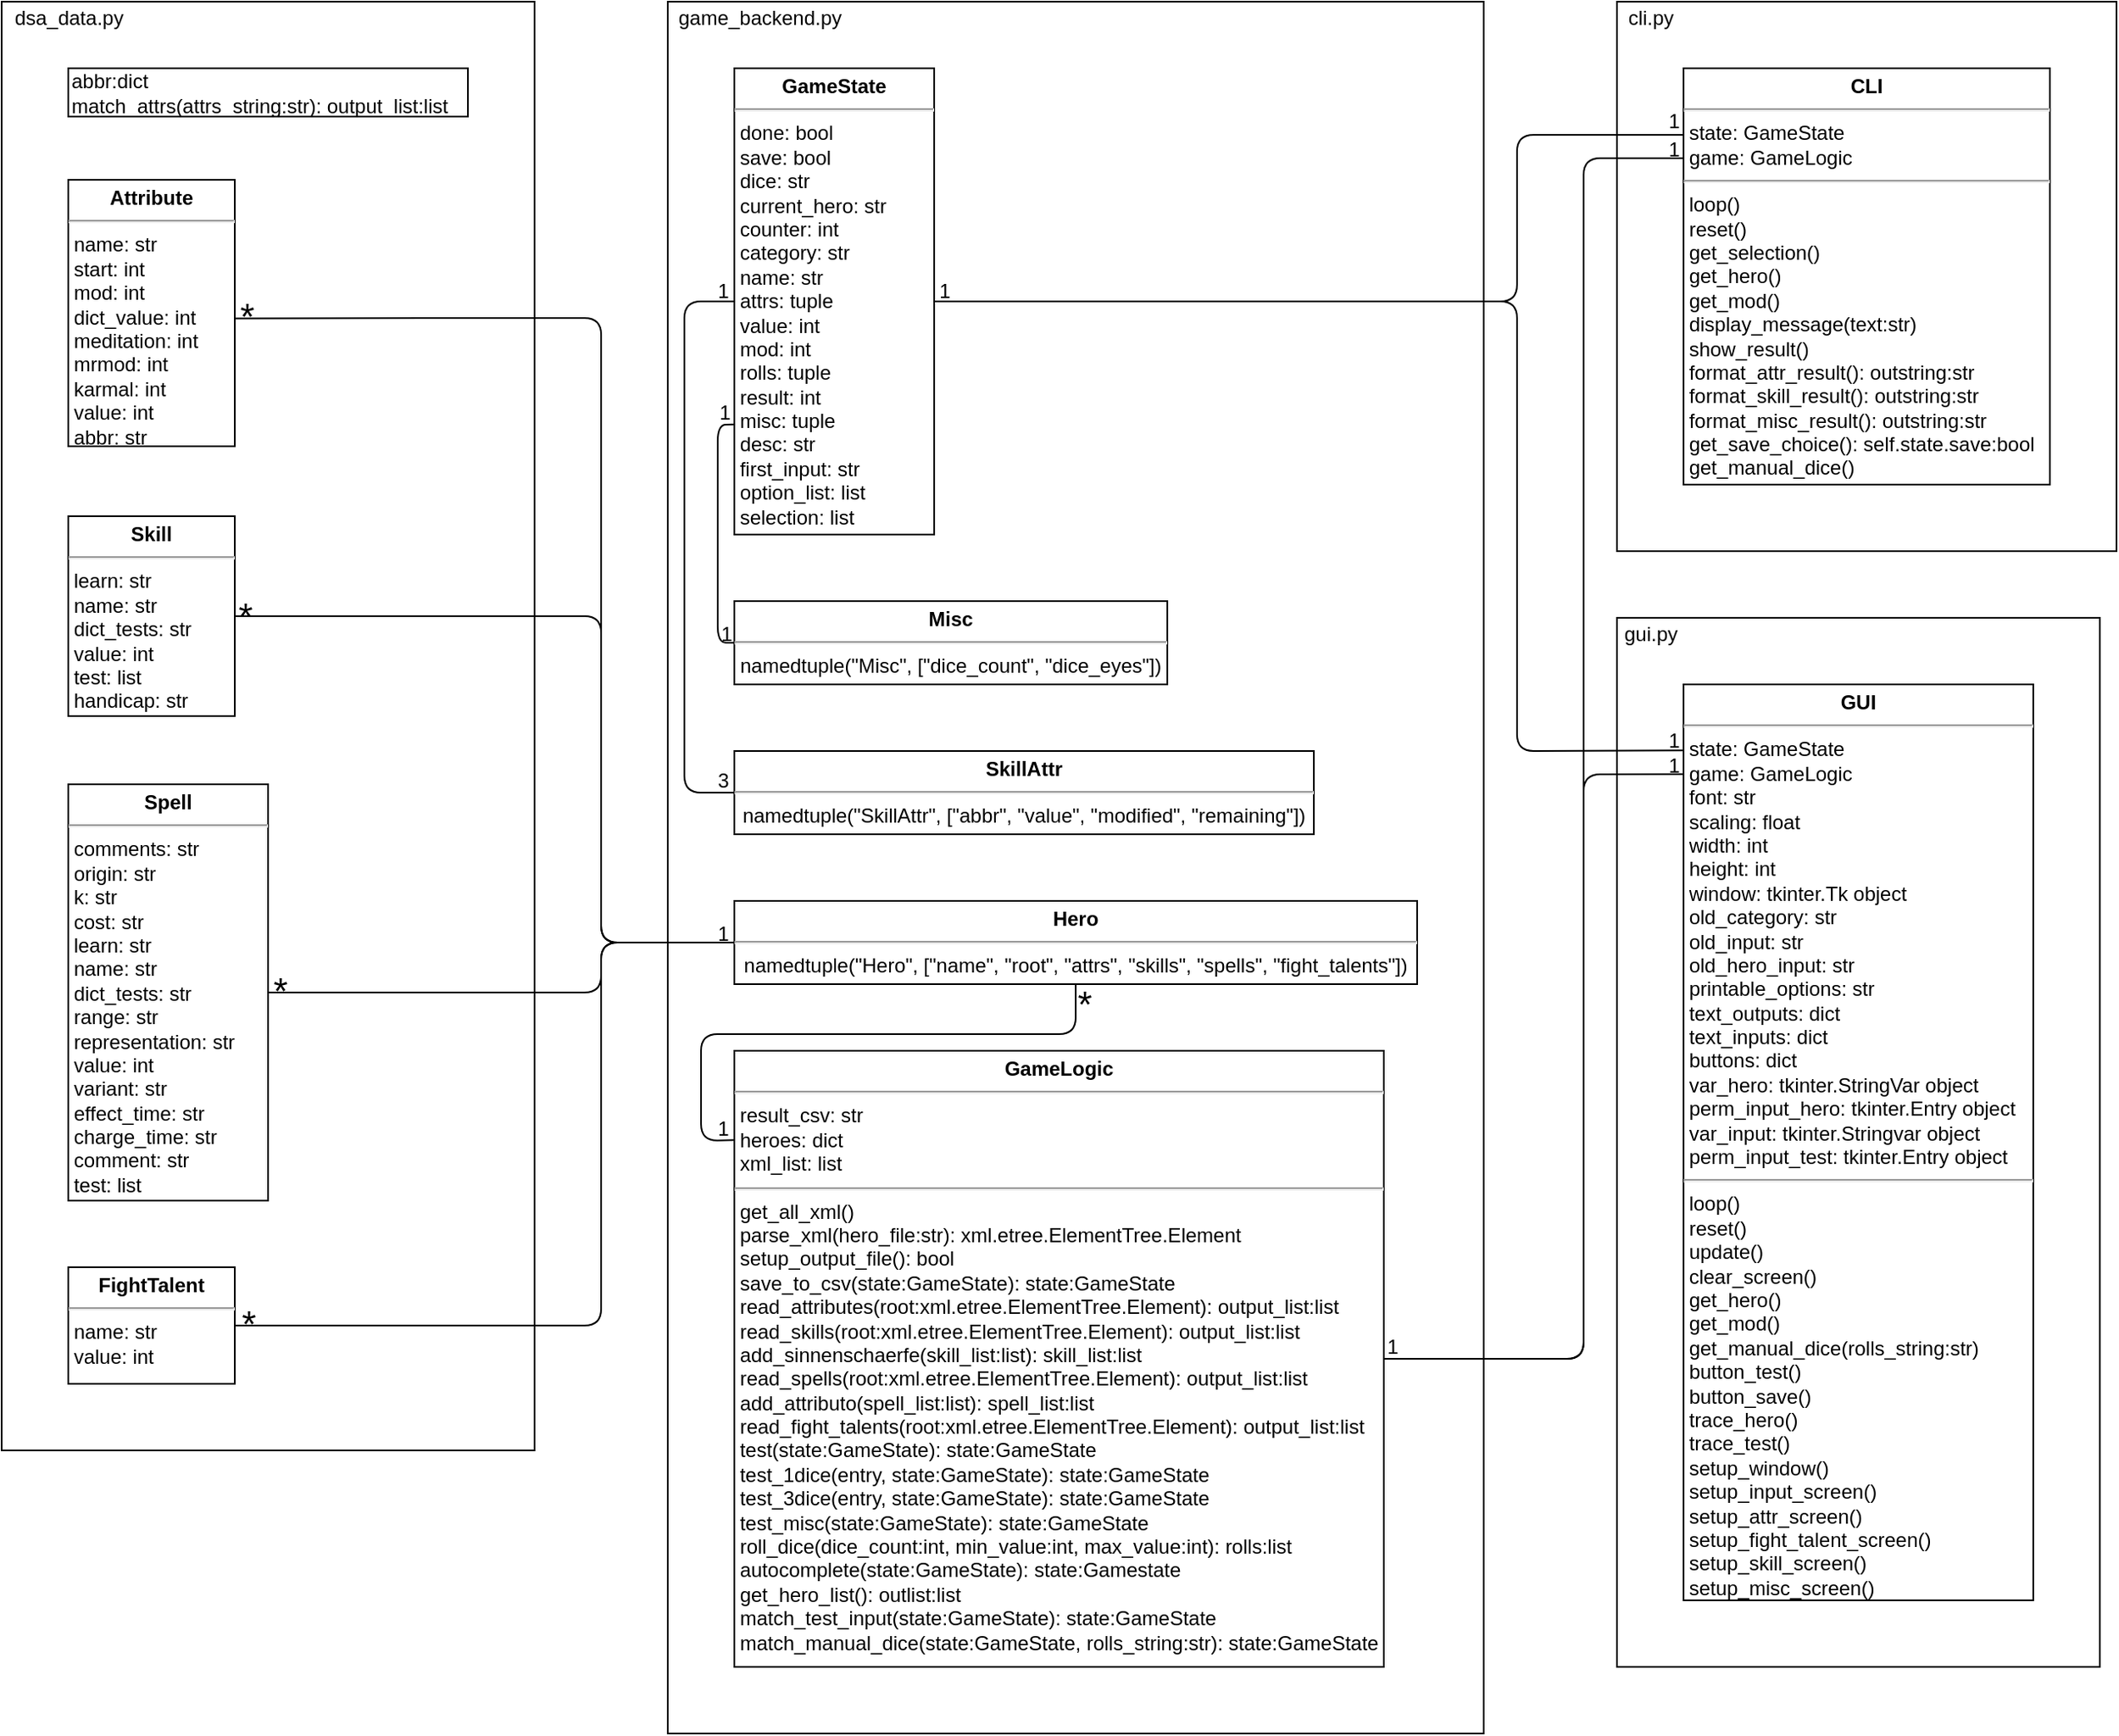 <mxfile version="13.6.6" type="device"><diagram name="Page-1" id="929967ad-93f9-6ef4-fab6-5d389245f69c"><mxGraphModel dx="3426.5" dy="3390" grid="1" gridSize="10" guides="1" tooltips="1" connect="1" arrows="1" fold="1" page="1" pageScale="1.5" pageWidth="1169" pageHeight="826" background="none" math="0" shadow="0"><root><mxCell id="0" style=";html=1;"/><mxCell id="1" style=";html=1;" parent="0"/><mxCell id="DdQmzsdMxM-hgUcWmm2q-1" value="" style="rounded=0;whiteSpace=wrap;html=1;fillColor=none;" parent="1" vertex="1"><mxGeometry x="40" y="-1640" width="490" height="1040" as="geometry"/></mxCell><mxCell id="DdQmzsdMxM-hgUcWmm2q-2" value="&lt;div&gt;game_backend.py&lt;/div&gt;" style="text;html=1;align=center;verticalAlign=middle;resizable=0;points=[];autosize=1;" parent="1" vertex="1"><mxGeometry x="40" y="-1640" width="110" height="20" as="geometry"/></mxCell><mxCell id="DdQmzsdMxM-hgUcWmm2q-3" value="&lt;p style=&quot;margin: 0px ; margin-top: 4px ; text-align: center&quot;&gt;&lt;b&gt;GameLogic&lt;/b&gt;&lt;/p&gt;&lt;hr&gt;&lt;div align=&quot;left&quot;&gt;&amp;nbsp;result_csv: str&lt;/div&gt;&lt;div align=&quot;left&quot;&gt;&amp;nbsp;heroes: dict&lt;/div&gt;&lt;div align=&quot;left&quot;&gt;&amp;nbsp;xml_list: list&lt;br&gt;&lt;/div&gt;&lt;hr&gt;&lt;div align=&quot;left&quot;&gt;&amp;nbsp;get_all_xml()&lt;br&gt;&lt;/div&gt;&lt;div align=&quot;left&quot;&gt;&amp;nbsp;parse_xml(hero_file:str): xml.etree.ElementTree.Element&lt;/div&gt;&lt;div align=&quot;left&quot;&gt;&amp;nbsp;setup_output_file(): bool&lt;br&gt;&lt;/div&gt;&lt;div align=&quot;left&quot;&gt;&amp;nbsp;save_to_csv(state:GameState): state:GameState&lt;br&gt;&lt;/div&gt;&lt;div align=&quot;left&quot;&gt;&amp;nbsp;read_attributes(root:xml.etree.ElementTree.Element): output_list:list&lt;/div&gt;&lt;div align=&quot;left&quot;&gt;&amp;nbsp;read_skills(root:xml.etree.ElementTree.Element): output_list:list&lt;/div&gt;&lt;div align=&quot;left&quot;&gt;&amp;nbsp;add_sinnenschaerfe(skill_list:list): skill_list:list&lt;br&gt;&lt;/div&gt;&lt;div align=&quot;left&quot;&gt;&amp;nbsp;read_spells(root:xml.etree.ElementTree.Element): output_list:list&lt;/div&gt;&lt;div align=&quot;left&quot;&gt;&amp;nbsp;add_attributo(spell_list:list): spell_list:list&lt;br&gt;&lt;/div&gt;&lt;div align=&quot;left&quot;&gt;&amp;nbsp;read_fight_talents(root:xml.etree.ElementTree.Element): output_list:list&lt;br&gt;&lt;/div&gt;&lt;div align=&quot;left&quot;&gt;&amp;nbsp;test(state:GameState): state:GameState&lt;br&gt;&lt;/div&gt;&lt;div align=&quot;left&quot;&gt;&amp;nbsp;test_1dice(entry, state:GameState): state:GameState&lt;/div&gt;&lt;div align=&quot;left&quot;&gt;&amp;nbsp;test_3dice(entry, state:GameState): state:GameState&lt;br&gt;&lt;/div&gt;&lt;div align=&quot;left&quot;&gt;&amp;nbsp;test_misc(state:GameState): state:GameState&lt;br&gt;&lt;/div&gt;&lt;div align=&quot;left&quot;&gt;&amp;nbsp;roll_dice(dice_count:int, min_value:int, max_value:int): rolls:list&lt;br&gt;&lt;/div&gt;&lt;div align=&quot;left&quot;&gt;&amp;nbsp;autocomplete(state:GameState): state:Gamestate&lt;/div&gt;&lt;div align=&quot;left&quot;&gt;&amp;nbsp;get_hero_list(): outlist:list&lt;/div&gt;&lt;div align=&quot;left&quot;&gt;&amp;nbsp;match_test_input(state:GameState): state:GameState&lt;/div&gt;&lt;div align=&quot;left&quot;&gt;&amp;nbsp;match_manual_dice(state:GameState, rolls_string:str): state:GameState&lt;br&gt;&lt;/div&gt;" style="shape=rect;html=1;overflow=fill;whiteSpace=wrap;" parent="1" vertex="1"><mxGeometry x="80" y="-1010" width="390" height="370" as="geometry"/></mxCell><mxCell id="DdQmzsdMxM-hgUcWmm2q-4" value="&lt;p style=&quot;margin: 0px ; margin-top: 4px ; text-align: center&quot;&gt;&lt;b&gt;GameState&lt;/b&gt;&lt;/p&gt;&lt;hr&gt;&lt;div align=&quot;left&quot;&gt;&amp;nbsp;done: bool&lt;/div&gt;&lt;div align=&quot;left&quot;&gt;&amp;nbsp;save: bool&lt;/div&gt;&lt;div align=&quot;left&quot;&gt;&amp;nbsp;dice: str&lt;/div&gt;&lt;div align=&quot;left&quot;&gt;&amp;nbsp;current_hero: str&lt;br&gt;&lt;/div&gt;&lt;div align=&quot;left&quot;&gt;&amp;nbsp;counter: int&lt;/div&gt;&lt;div align=&quot;left&quot;&gt;&amp;nbsp;category: str&lt;/div&gt;&lt;div align=&quot;left&quot;&gt;&amp;nbsp;name: str&lt;/div&gt;&lt;div align=&quot;left&quot;&gt;&amp;nbsp;attrs: tuple&lt;/div&gt;&lt;div align=&quot;left&quot;&gt;&amp;nbsp;value: int&lt;/div&gt;&lt;div align=&quot;left&quot;&gt;&amp;nbsp;mod: int&lt;/div&gt;&lt;div align=&quot;left&quot;&gt;&amp;nbsp;rolls: tuple&lt;/div&gt;&lt;div align=&quot;left&quot;&gt;&amp;nbsp;result: int&lt;/div&gt;&lt;div align=&quot;left&quot;&gt;&amp;nbsp;misc: tuple&lt;/div&gt;&lt;div align=&quot;left&quot;&gt;&amp;nbsp;desc: str&lt;/div&gt;&lt;div align=&quot;left&quot;&gt;&amp;nbsp;first_input: str&lt;/div&gt;&lt;div align=&quot;left&quot;&gt;&amp;nbsp;option_list: list&lt;br&gt;&lt;/div&gt;&lt;div align=&quot;left&quot;&gt;&amp;nbsp;selection: list&lt;br&gt;&lt;/div&gt;" style="shape=rect;html=1;overflow=fill;whiteSpace=wrap;" parent="1" vertex="1"><mxGeometry x="80" y="-1600" width="120" height="280" as="geometry"/></mxCell><mxCell id="DdQmzsdMxM-hgUcWmm2q-6" value="&lt;p style=&quot;margin: 0px ; margin-top: 4px ; text-align: center&quot;&gt;&lt;b&gt;SkillAttr&lt;/b&gt;&lt;/p&gt;&lt;hr&gt;&lt;div&gt;namedtuple(&quot;SkillAttr&quot;, [&quot;abbr&quot;, &quot;value&quot;, &quot;modified&quot;, &quot;remaining&quot;])&lt;br&gt;&lt;/div&gt;" style="shape=rect;html=1;overflow=fill;whiteSpace=wrap;" parent="1" vertex="1"><mxGeometry x="80" y="-1190" width="348" height="50" as="geometry"/></mxCell><mxCell id="DdQmzsdMxM-hgUcWmm2q-7" value="" style="rounded=0;whiteSpace=wrap;html=1;fillColor=none;" parent="1" vertex="1"><mxGeometry x="-360" y="-1640" width="320" height="870" as="geometry"/></mxCell><mxCell id="DdQmzsdMxM-hgUcWmm2q-8" value="&lt;p style=&quot;margin: 0px ; margin-top: 4px ; text-align: center&quot;&gt;&lt;b&gt;Attribute&lt;/b&gt;&lt;/p&gt;&lt;hr&gt;&lt;div align=&quot;left&quot;&gt;&amp;nbsp;name: str&lt;/div&gt;&lt;div align=&quot;left&quot;&gt;&amp;nbsp;start: int&lt;/div&gt;&lt;div align=&quot;left&quot;&gt;&amp;nbsp;mod: int&lt;/div&gt;&lt;div align=&quot;left&quot;&gt;&amp;nbsp;dict_value: int&lt;/div&gt;&lt;div align=&quot;left&quot;&gt;&amp;nbsp;meditation: int &lt;br&gt;&lt;/div&gt;&lt;div align=&quot;left&quot;&gt;&amp;nbsp;mrmod: int&lt;/div&gt;&lt;div align=&quot;left&quot;&gt;&amp;nbsp;karmal: int&lt;/div&gt;&lt;div align=&quot;left&quot;&gt;&amp;nbsp;value: int&lt;/div&gt;&lt;div align=&quot;left&quot;&gt;&amp;nbsp;abbr: str&lt;br&gt;&lt;/div&gt;" style="shape=rect;html=1;overflow=fill;whiteSpace=wrap;" parent="1" vertex="1"><mxGeometry x="-320" y="-1533" width="100" height="160" as="geometry"/></mxCell><mxCell id="DdQmzsdMxM-hgUcWmm2q-9" value="&lt;p style=&quot;margin: 0px ; margin-top: 4px ; text-align: center&quot;&gt;&lt;b&gt;Skill&lt;/b&gt;&lt;/p&gt;&lt;hr&gt;&lt;div align=&quot;left&quot;&gt;&amp;nbsp;learn: str&lt;/div&gt;&lt;div align=&quot;left&quot;&gt;&amp;nbsp;name: str&lt;/div&gt;&lt;div align=&quot;left&quot;&gt;&amp;nbsp;dict_tests: str&lt;/div&gt;&lt;div align=&quot;left&quot;&gt;&amp;nbsp;value: int&lt;/div&gt;&lt;div align=&quot;left&quot;&gt;&amp;nbsp;test: list&lt;/div&gt;&lt;div align=&quot;left&quot;&gt;&amp;nbsp;handicap: str&lt;br&gt;&lt;/div&gt;" style="shape=rect;html=1;overflow=fill;whiteSpace=wrap;" parent="1" vertex="1"><mxGeometry x="-320" y="-1331" width="100" height="120" as="geometry"/></mxCell><mxCell id="DdQmzsdMxM-hgUcWmm2q-10" value="&lt;p style=&quot;margin: 0px ; margin-top: 4px ; text-align: center&quot;&gt;&lt;b&gt;Spell&lt;/b&gt;&lt;/p&gt;&lt;hr&gt;&lt;div align=&quot;left&quot;&gt;&amp;nbsp;comments: str&lt;/div&gt;&lt;div align=&quot;left&quot;&gt;&amp;nbsp;origin: str&lt;br&gt;&lt;/div&gt;&lt;div align=&quot;left&quot;&gt;&amp;nbsp;k: str&lt;/div&gt;&lt;div align=&quot;left&quot;&gt;&amp;nbsp;cost: str&lt;/div&gt;&lt;div align=&quot;left&quot;&gt;&amp;nbsp;learn: str&lt;/div&gt;&lt;div align=&quot;left&quot;&gt;&amp;nbsp;name: str&lt;/div&gt;&lt;div align=&quot;left&quot;&gt;&amp;nbsp;dict_tests: str&lt;/div&gt;&lt;div align=&quot;left&quot;&gt;&amp;nbsp;range: str&lt;/div&gt;&lt;div align=&quot;left&quot;&gt;&amp;nbsp;representation: str&lt;/div&gt;&lt;div align=&quot;left&quot;&gt;&amp;nbsp;value: int&lt;/div&gt;&lt;div align=&quot;left&quot;&gt;&amp;nbsp;variant: str&lt;/div&gt;&lt;div align=&quot;left&quot;&gt;&amp;nbsp;effect_time: str&lt;/div&gt;&lt;div align=&quot;left&quot;&gt;&amp;nbsp;charge_time: str&lt;/div&gt;&lt;div align=&quot;left&quot;&gt;&amp;nbsp;comment: str&lt;/div&gt;&lt;div align=&quot;left&quot;&gt;&amp;nbsp;test: list&lt;/div&gt;" style="shape=rect;html=1;overflow=fill;whiteSpace=wrap;" parent="1" vertex="1"><mxGeometry x="-320" y="-1170" width="120" height="250" as="geometry"/></mxCell><mxCell id="DdQmzsdMxM-hgUcWmm2q-11" value="&lt;div&gt;dsa_data.py&lt;/div&gt;" style="text;html=1;align=center;verticalAlign=middle;resizable=0;points=[];autosize=1;" parent="1" vertex="1"><mxGeometry x="-360" y="-1640" width="80" height="20" as="geometry"/></mxCell><mxCell id="DdQmzsdMxM-hgUcWmm2q-13" value="&lt;p style=&quot;margin: 0px ; margin-top: 4px ; text-align: center&quot;&gt;&lt;b&gt;FightTalent&lt;/b&gt;&lt;/p&gt;&lt;hr&gt;&lt;div align=&quot;left&quot;&gt;&amp;nbsp;name: str&lt;/div&gt;&lt;div align=&quot;left&quot;&gt;&amp;nbsp;value: int&lt;/div&gt;" style="shape=rect;html=1;overflow=fill;whiteSpace=wrap;" parent="1" vertex="1"><mxGeometry x="-320" y="-880" width="100" height="70" as="geometry"/></mxCell><mxCell id="tfWocAmcsH_Vqc833NFz-1" value="" style="rounded=0;whiteSpace=wrap;html=1;fillColor=none;" parent="1" vertex="1"><mxGeometry x="610" y="-1640" width="300" height="330" as="geometry"/></mxCell><mxCell id="tfWocAmcsH_Vqc833NFz-2" value="cli.py" style="text;html=1;align=center;verticalAlign=middle;resizable=0;points=[];autosize=1;" parent="1" vertex="1"><mxGeometry x="610" y="-1640" width="40" height="20" as="geometry"/></mxCell><mxCell id="tfWocAmcsH_Vqc833NFz-3" value="&lt;p style=&quot;margin: 0px ; margin-top: 4px ; text-align: center&quot;&gt;&lt;b&gt;CLI&lt;/b&gt;&lt;/p&gt;&lt;hr&gt;&lt;div align=&quot;left&quot;&gt;&amp;nbsp;state: GameState&lt;/div&gt;&lt;div align=&quot;left&quot;&gt;&amp;nbsp;game: GameLogic&lt;br&gt;&lt;/div&gt;&lt;hr&gt;&lt;div align=&quot;left&quot;&gt;&amp;nbsp;loop()&lt;/div&gt;&lt;div align=&quot;left&quot;&gt;&amp;nbsp;reset()&lt;br&gt;&lt;/div&gt;&lt;div align=&quot;left&quot;&gt;&amp;nbsp;get_selection()&lt;/div&gt;&lt;div align=&quot;left&quot;&gt;&amp;nbsp;get_hero()&lt;br&gt;&lt;/div&gt;&lt;div align=&quot;left&quot;&gt;&amp;nbsp;get_mod()&lt;/div&gt;&lt;div align=&quot;left&quot;&gt;&amp;nbsp;display_message(text:str)&lt;/div&gt;&lt;div align=&quot;left&quot;&gt;&amp;nbsp;show_result()&lt;/div&gt;&lt;div align=&quot;left&quot;&gt;&amp;nbsp;format_attr_result(): outstring:str&lt;br&gt;&lt;/div&gt;&lt;div align=&quot;left&quot;&gt;&amp;nbsp;format_skill_result(): outstring:str&lt;/div&gt;&lt;div align=&quot;left&quot;&gt;&amp;nbsp;format_misc_result(): outstring:str&lt;/div&gt;&lt;div align=&quot;left&quot;&gt;&amp;nbsp;get_save_choice(): self.state.save:bool&lt;br&gt;&lt;/div&gt;&lt;div align=&quot;left&quot;&gt;&amp;nbsp;get_manual_dice()&lt;br&gt;&lt;/div&gt;" style="shape=rect;html=1;overflow=fill;whiteSpace=wrap;" parent="1" vertex="1"><mxGeometry x="650" y="-1600" width="220" height="250" as="geometry"/></mxCell><mxCell id="tfWocAmcsH_Vqc833NFz-4" value="" style="rounded=0;whiteSpace=wrap;html=1;fillColor=none;" parent="1" vertex="1"><mxGeometry x="610" y="-1270" width="290" height="630" as="geometry"/></mxCell><mxCell id="tfWocAmcsH_Vqc833NFz-5" value="gui.py" style="text;html=1;align=center;verticalAlign=middle;resizable=0;points=[];autosize=1;" parent="1" vertex="1"><mxGeometry x="605" y="-1270" width="50" height="20" as="geometry"/></mxCell><mxCell id="tfWocAmcsH_Vqc833NFz-6" value="&lt;p style=&quot;margin: 0px ; margin-top: 4px ; text-align: center&quot;&gt;&lt;b&gt;GUI&lt;/b&gt;&lt;br&gt;&lt;/p&gt;&lt;hr&gt;&lt;div align=&quot;left&quot;&gt;&amp;nbsp;state: GameState&lt;/div&gt;&lt;div align=&quot;left&quot;&gt;&amp;nbsp;game: GameLogic&lt;/div&gt;&lt;div align=&quot;left&quot;&gt;&amp;nbsp;font: str&lt;/div&gt;&lt;div align=&quot;left&quot;&gt;&amp;nbsp;scaling: float&lt;br&gt;&lt;/div&gt;&lt;div align=&quot;left&quot;&gt;&amp;nbsp;width: int&lt;/div&gt;&lt;div align=&quot;left&quot;&gt;&amp;nbsp;height: int&lt;/div&gt;&lt;div align=&quot;left&quot;&gt;&amp;nbsp;window: tkinter.Tk object&lt;/div&gt;&lt;div align=&quot;left&quot;&gt;&amp;nbsp;old_category: str&lt;/div&gt;&lt;div align=&quot;left&quot;&gt;&amp;nbsp;old_input: str&lt;/div&gt;&lt;div align=&quot;left&quot;&gt;&amp;nbsp;old_hero_input: str&lt;/div&gt;&lt;div align=&quot;left&quot;&gt;&amp;nbsp;printable_options: str&lt;/div&gt;&lt;div align=&quot;left&quot;&gt;&amp;nbsp;text_outputs: dict&lt;/div&gt;&lt;div align=&quot;left&quot;&gt;&amp;nbsp;text_inputs: dict&lt;/div&gt;&lt;div align=&quot;left&quot;&gt;&amp;nbsp;buttons: dict&lt;/div&gt;&lt;div align=&quot;left&quot;&gt;&amp;nbsp;var_hero: tkinter.StringVar object&lt;br&gt;&lt;/div&gt;&lt;div align=&quot;left&quot;&gt;&amp;nbsp;perm_input_hero: tkinter.Entry object&lt;/div&gt;&lt;div align=&quot;left&quot;&gt;&amp;nbsp;var_input: tkinter.Stringvar object&lt;/div&gt;&lt;div align=&quot;left&quot;&gt;&amp;nbsp;perm_input_test: tkinter.Entry object&lt;br&gt;&lt;/div&gt;&lt;hr&gt;&lt;div align=&quot;left&quot;&gt;&amp;nbsp;loop()&lt;/div&gt;&lt;div align=&quot;left&quot;&gt;&amp;nbsp;reset()&lt;/div&gt;&lt;div align=&quot;left&quot;&gt;&amp;nbsp;update()&lt;/div&gt;&lt;div align=&quot;left&quot;&gt;&amp;nbsp;clear_screen()&lt;/div&gt;&lt;div align=&quot;left&quot;&gt;&amp;nbsp;get_hero()&lt;br&gt;&lt;/div&gt;&lt;div align=&quot;left&quot;&gt;&amp;nbsp;get_mod()&lt;/div&gt;&lt;div align=&quot;left&quot;&gt;&amp;nbsp;get_manual_dice(rolls_string:str)&lt;/div&gt;&lt;div align=&quot;left&quot;&gt;&amp;nbsp;button_test()&lt;/div&gt;&lt;div align=&quot;left&quot;&gt;&amp;nbsp;button_save()&lt;/div&gt;&lt;div align=&quot;left&quot;&gt;&amp;nbsp;trace_hero()&lt;/div&gt;&lt;div align=&quot;left&quot;&gt;&amp;nbsp;trace_test()&lt;/div&gt;&lt;div align=&quot;left&quot;&gt;&amp;nbsp;setup_window()&lt;/div&gt;&lt;div align=&quot;left&quot;&gt;&amp;nbsp;setup_input_screen()&lt;/div&gt;&lt;div align=&quot;left&quot;&gt;&amp;nbsp;setup_attr_screen()&lt;/div&gt;&lt;div align=&quot;left&quot;&gt;&amp;nbsp;setup_fight_talent_screen()&lt;/div&gt;&lt;div align=&quot;left&quot;&gt;&amp;nbsp;setup_skill_screen()&lt;/div&gt;&lt;div align=&quot;left&quot;&gt;&amp;nbsp;setup_misc_screen()&lt;br&gt;&lt;/div&gt;&lt;div align=&quot;left&quot;&gt;&lt;br&gt;&lt;/div&gt;" style="shape=rect;html=1;overflow=fill;whiteSpace=wrap;" parent="1" vertex="1"><mxGeometry x="650" y="-1230" width="210" height="550" as="geometry"/></mxCell><mxCell id="tfWocAmcsH_Vqc833NFz-7" value="" style="endArrow=none;html=1;entryX=0.001;entryY=0.16;entryDx=0;entryDy=0;entryPerimeter=0;exitX=1;exitY=0.5;exitDx=0;exitDy=0;" parent="1" source="DdQmzsdMxM-hgUcWmm2q-4" target="tfWocAmcsH_Vqc833NFz-3" edge="1"><mxGeometry width="50" height="50" relative="1" as="geometry"><mxPoint x="570" y="-990" as="sourcePoint"/><mxPoint x="440" y="-1200" as="targetPoint"/><Array as="points"><mxPoint x="550" y="-1460"/><mxPoint x="550" y="-1560"/></Array></mxGeometry></mxCell><mxCell id="tfWocAmcsH_Vqc833NFz-8" value="" style="endArrow=none;html=1;exitX=1;exitY=0.5;exitDx=0;exitDy=0;entryX=0.001;entryY=0.072;entryDx=0;entryDy=0;entryPerimeter=0;" parent="1" source="DdQmzsdMxM-hgUcWmm2q-4" target="tfWocAmcsH_Vqc833NFz-6" edge="1"><mxGeometry width="50" height="50" relative="1" as="geometry"><mxPoint x="580" y="-920" as="sourcePoint"/><mxPoint x="630" y="-1190" as="targetPoint"/><Array as="points"><mxPoint x="550" y="-1460"/><mxPoint x="550" y="-1190"/></Array></mxGeometry></mxCell><mxCell id="tfWocAmcsH_Vqc833NFz-9" value="" style="endArrow=none;html=1;exitX=1;exitY=0.52;exitDx=0;exitDy=0;exitPerimeter=0;entryX=0;entryY=0.5;entryDx=0;entryDy=0;" parent="1" source="DdQmzsdMxM-hgUcWmm2q-8" target="vENSoGeNtWTeXs-wH1wk-13" edge="1"><mxGeometry width="50" height="50" relative="1" as="geometry"><mxPoint x="-30" y="-1500" as="sourcePoint"/><mxPoint x="-10" y="-1528" as="targetPoint"/><Array as="points"><mxPoint x="-80" y="-1450"/><mxPoint y="-1450"/><mxPoint y="-1075"/></Array></mxGeometry></mxCell><mxCell id="tfWocAmcsH_Vqc833NFz-10" value="" style="endArrow=none;html=1;exitX=1;exitY=0.5;exitDx=0;exitDy=0;entryX=0;entryY=0.5;entryDx=0;entryDy=0;" parent="1" source="DdQmzsdMxM-hgUcWmm2q-9" target="vENSoGeNtWTeXs-wH1wk-13" edge="1"><mxGeometry width="50" height="50" relative="1" as="geometry"><mxPoint x="-450" y="-1510" as="sourcePoint"/><mxPoint x="10" y="-1180" as="targetPoint"/><Array as="points"><mxPoint y="-1271"/><mxPoint y="-1075"/></Array></mxGeometry></mxCell><mxCell id="tfWocAmcsH_Vqc833NFz-13" value="" style="endArrow=none;html=1;exitX=1;exitY=0.5;exitDx=0;exitDy=0;entryX=0;entryY=0.5;entryDx=0;entryDy=0;" parent="1" source="DdQmzsdMxM-hgUcWmm2q-10" target="vENSoGeNtWTeXs-wH1wk-13" edge="1"><mxGeometry width="50" height="50" relative="1" as="geometry"><mxPoint x="-200" y="-1270" as="sourcePoint"/><mxPoint x="20" y="-1489" as="targetPoint"/><Array as="points"><mxPoint y="-1045"/><mxPoint y="-1075"/></Array></mxGeometry></mxCell><mxCell id="tfWocAmcsH_Vqc833NFz-14" value="" style="endArrow=none;html=1;exitX=1;exitY=0.5;exitDx=0;exitDy=0;jumpStyle=sharp;jumpSize=0;entryX=0;entryY=0.5;entryDx=0;entryDy=0;" parent="1" source="DdQmzsdMxM-hgUcWmm2q-13" target="vENSoGeNtWTeXs-wH1wk-13" edge="1"><mxGeometry width="50" height="50" relative="1" as="geometry"><mxPoint x="-300" y="-1250" as="sourcePoint"/><mxPoint x="30" y="-1470" as="targetPoint"/><Array as="points"><mxPoint y="-845"/><mxPoint y="-1075"/></Array></mxGeometry></mxCell><mxCell id="tfWocAmcsH_Vqc833NFz-15" value="&lt;font style=&quot;font-size: 22px&quot;&gt;*&lt;/font&gt;" style="text;html=1;align=center;verticalAlign=middle;resizable=0;points=[];autosize=1;rotation=0;" parent="1" vertex="1"><mxGeometry x="-223" y="-1460" width="20" height="20" as="geometry"/></mxCell><mxCell id="tfWocAmcsH_Vqc833NFz-16" value="&lt;font style=&quot;font-size: 22px&quot;&gt;*&lt;/font&gt;" style="text;html=1;align=center;verticalAlign=middle;resizable=0;points=[];autosize=1;" parent="1" vertex="1"><mxGeometry x="-224" y="-1280" width="20" height="20" as="geometry"/></mxCell><mxCell id="tfWocAmcsH_Vqc833NFz-17" value="&lt;font style=&quot;font-size: 22px&quot;&gt;*&lt;/font&gt;" style="text;html=1;align=center;verticalAlign=middle;resizable=0;points=[];autosize=1;" parent="1" vertex="1"><mxGeometry x="-203" y="-1055" width="20" height="20" as="geometry"/></mxCell><mxCell id="tfWocAmcsH_Vqc833NFz-18" value="&lt;font style=&quot;font-size: 22px&quot;&gt;*&lt;/font&gt;" style="text;html=1;align=center;verticalAlign=middle;resizable=0;points=[];autosize=1;" parent="1" vertex="1"><mxGeometry x="-222" y="-855" width="20" height="20" as="geometry"/></mxCell><mxCell id="tfWocAmcsH_Vqc833NFz-26" value="1" style="text;html=1;align=center;verticalAlign=middle;resizable=0;points=[];autosize=1;" parent="1" vertex="1"><mxGeometry x="634" y="-1578" width="20" height="20" as="geometry"/></mxCell><mxCell id="vENSoGeNtWTeXs-wH1wk-1" value="&lt;div align=&quot;left&quot;&gt;abbr:dict&lt;br&gt;&lt;/div&gt;&lt;div align=&quot;left&quot;&gt;match_attrs(attrs_string:str): output_list:list&lt;/div&gt;" style="rounded=0;whiteSpace=wrap;html=1;align=left;" parent="1" vertex="1"><mxGeometry x="-320" y="-1600" width="240" height="29" as="geometry"/></mxCell><mxCell id="vENSoGeNtWTeXs-wH1wk-12" value="&lt;p style=&quot;margin: 0px ; margin-top: 4px ; text-align: center&quot;&gt;&lt;b&gt;Misc&lt;/b&gt;&lt;/p&gt;&lt;hr&gt;&lt;div&gt;namedtuple(&quot;Misc&quot;, [&quot;dice_count&quot;, &quot;dice_eyes&quot;])&lt;br&gt;&lt;/div&gt;" style="shape=rect;html=1;overflow=fill;whiteSpace=wrap;" parent="1" vertex="1"><mxGeometry x="80" y="-1280" width="260" height="50" as="geometry"/></mxCell><mxCell id="vENSoGeNtWTeXs-wH1wk-13" value="&lt;p style=&quot;margin: 0px ; margin-top: 4px ; text-align: center&quot;&gt;&lt;b&gt;Hero&lt;/b&gt;&lt;/p&gt;&lt;hr&gt;&lt;div&gt;namedtuple(&quot;Hero&quot;, [&quot;name&quot;, &quot;root&quot;, &quot;attrs&quot;, &quot;skills&quot;, &quot;spells&quot;, &quot;fight_talents&quot;])&lt;br&gt;&lt;/div&gt;" style="shape=rect;html=1;overflow=fill;whiteSpace=wrap;" parent="1" vertex="1"><mxGeometry x="80" y="-1100" width="410" height="50" as="geometry"/></mxCell><mxCell id="vENSoGeNtWTeXs-wH1wk-15" value="1" style="text;html=1;align=center;verticalAlign=middle;resizable=0;points=[];autosize=1;" parent="1" vertex="1"><mxGeometry x="63" y="-1090" width="20" height="20" as="geometry"/></mxCell><mxCell id="vENSoGeNtWTeXs-wH1wk-16" value="" style="endArrow=none;html=1;exitX=0;exitY=0.5;exitDx=0;exitDy=0;entryX=0;entryY=0.5;entryDx=0;entryDy=0;" parent="1" source="DdQmzsdMxM-hgUcWmm2q-6" target="DdQmzsdMxM-hgUcWmm2q-4" edge="1"><mxGeometry width="50" height="50" relative="1" as="geometry"><mxPoint x="230" y="-1320" as="sourcePoint"/><mxPoint x="280" y="-1370" as="targetPoint"/><Array as="points"><mxPoint x="50" y="-1165"/><mxPoint x="50" y="-1460"/></Array></mxGeometry></mxCell><mxCell id="vENSoGeNtWTeXs-wH1wk-17" value="3" style="text;html=1;align=center;verticalAlign=middle;resizable=0;points=[];autosize=1;" parent="1" vertex="1"><mxGeometry x="63" y="-1182" width="20" height="20" as="geometry"/></mxCell><mxCell id="vENSoGeNtWTeXs-wH1wk-18" value="1" style="text;html=1;align=center;verticalAlign=middle;resizable=0;points=[];autosize=1;" parent="1" vertex="1"><mxGeometry x="63" y="-1476" width="20" height="20" as="geometry"/></mxCell><mxCell id="vENSoGeNtWTeXs-wH1wk-19" value="" style="endArrow=none;html=1;exitX=0;exitY=0.5;exitDx=0;exitDy=0;entryX=0;entryY=0.764;entryDx=0;entryDy=0;entryPerimeter=0;" parent="1" source="vENSoGeNtWTeXs-wH1wk-12" target="DdQmzsdMxM-hgUcWmm2q-4" edge="1"><mxGeometry width="50" height="50" relative="1" as="geometry"><mxPoint x="210" y="-1320" as="sourcePoint"/><mxPoint x="260" y="-1370" as="targetPoint"/><Array as="points"><mxPoint x="70" y="-1255"/><mxPoint x="70" y="-1386"/></Array></mxGeometry></mxCell><mxCell id="vENSoGeNtWTeXs-wH1wk-20" value="1" style="text;html=1;align=center;verticalAlign=middle;resizable=0;points=[];autosize=1;" parent="1" vertex="1"><mxGeometry x="64" y="-1403" width="20" height="20" as="geometry"/></mxCell><mxCell id="vENSoGeNtWTeXs-wH1wk-21" value="1" style="text;html=1;align=center;verticalAlign=middle;resizable=0;points=[];autosize=1;" parent="1" vertex="1"><mxGeometry x="65" y="-1270" width="20" height="20" as="geometry"/></mxCell><mxCell id="vENSoGeNtWTeXs-wH1wk-22" value="" style="endArrow=none;html=1;entryX=0;entryY=0.145;entryDx=0;entryDy=0;entryPerimeter=0;exitX=0.5;exitY=1;exitDx=0;exitDy=0;" parent="1" source="vENSoGeNtWTeXs-wH1wk-13" target="DdQmzsdMxM-hgUcWmm2q-3" edge="1"><mxGeometry width="50" height="50" relative="1" as="geometry"><mxPoint x="280" y="-940" as="sourcePoint"/><mxPoint x="330" y="-990" as="targetPoint"/><Array as="points"><mxPoint x="285" y="-1020"/><mxPoint x="60" y="-1020"/><mxPoint x="60" y="-956"/></Array></mxGeometry></mxCell><mxCell id="vENSoGeNtWTeXs-wH1wk-24" value="1" style="text;html=1;align=center;verticalAlign=middle;resizable=0;points=[];autosize=1;" parent="1" vertex="1"><mxGeometry x="63" y="-973" width="20" height="20" as="geometry"/></mxCell><mxCell id="vENSoGeNtWTeXs-wH1wk-25" value="&lt;font style=&quot;font-size: 22px&quot;&gt;*&lt;/font&gt;" style="text;html=1;align=center;verticalAlign=middle;resizable=0;points=[];autosize=1;" parent="1" vertex="1"><mxGeometry x="280" y="-1047" width="20" height="20" as="geometry"/></mxCell><mxCell id="vENSoGeNtWTeXs-wH1wk-26" value="1" style="text;html=1;align=center;verticalAlign=middle;resizable=0;points=[];autosize=1;" parent="1" vertex="1"><mxGeometry x="196" y="-1476" width="20" height="20" as="geometry"/></mxCell><mxCell id="vENSoGeNtWTeXs-wH1wk-27" value="" style="endArrow=none;html=1;entryX=0.001;entryY=0.216;entryDx=0;entryDy=0;exitX=1;exitY=0.5;exitDx=0;exitDy=0;entryPerimeter=0;" parent="1" source="DdQmzsdMxM-hgUcWmm2q-3" target="tfWocAmcsH_Vqc833NFz-3" edge="1"><mxGeometry width="50" height="50" relative="1" as="geometry"><mxPoint x="590" y="-930" as="sourcePoint"/><mxPoint x="330" y="-1170" as="targetPoint"/><Array as="points"><mxPoint x="590" y="-825"/><mxPoint x="590" y="-1546"/></Array></mxGeometry></mxCell><mxCell id="vENSoGeNtWTeXs-wH1wk-31" value="1" style="text;html=1;align=center;verticalAlign=middle;resizable=0;points=[];autosize=1;" parent="1" vertex="1"><mxGeometry x="634" y="-1561" width="20" height="20" as="geometry"/></mxCell><mxCell id="vENSoGeNtWTeXs-wH1wk-32" value="" style="endArrow=none;html=1;exitX=1;exitY=0.5;exitDx=0;exitDy=0;entryX=0.001;entryY=0.098;entryDx=0;entryDy=0;entryPerimeter=0;" parent="1" source="DdQmzsdMxM-hgUcWmm2q-3" target="tfWocAmcsH_Vqc833NFz-6" edge="1"><mxGeometry width="50" height="50" relative="1" as="geometry"><mxPoint x="560" y="-820" as="sourcePoint"/><mxPoint x="600" y="-910" as="targetPoint"/><Array as="points"><mxPoint x="590" y="-825"/><mxPoint x="590" y="-1176"/></Array></mxGeometry></mxCell><mxCell id="vENSoGeNtWTeXs-wH1wk-33" value="1" style="text;html=1;align=center;verticalAlign=middle;resizable=0;points=[];autosize=1;" parent="1" vertex="1"><mxGeometry x="465" y="-842" width="20" height="20" as="geometry"/></mxCell><mxCell id="vENSoGeNtWTeXs-wH1wk-34" value="1" style="text;html=1;align=center;verticalAlign=middle;resizable=0;points=[];autosize=1;" parent="1" vertex="1"><mxGeometry x="634" y="-1191" width="20" height="20" as="geometry"/></mxCell><mxCell id="vENSoGeNtWTeXs-wH1wk-35" value="1" style="text;html=1;align=center;verticalAlign=middle;resizable=0;points=[];autosize=1;" parent="1" vertex="1"><mxGeometry x="634" y="-1206" width="20" height="20" as="geometry"/></mxCell></root></mxGraphModel></diagram></mxfile>